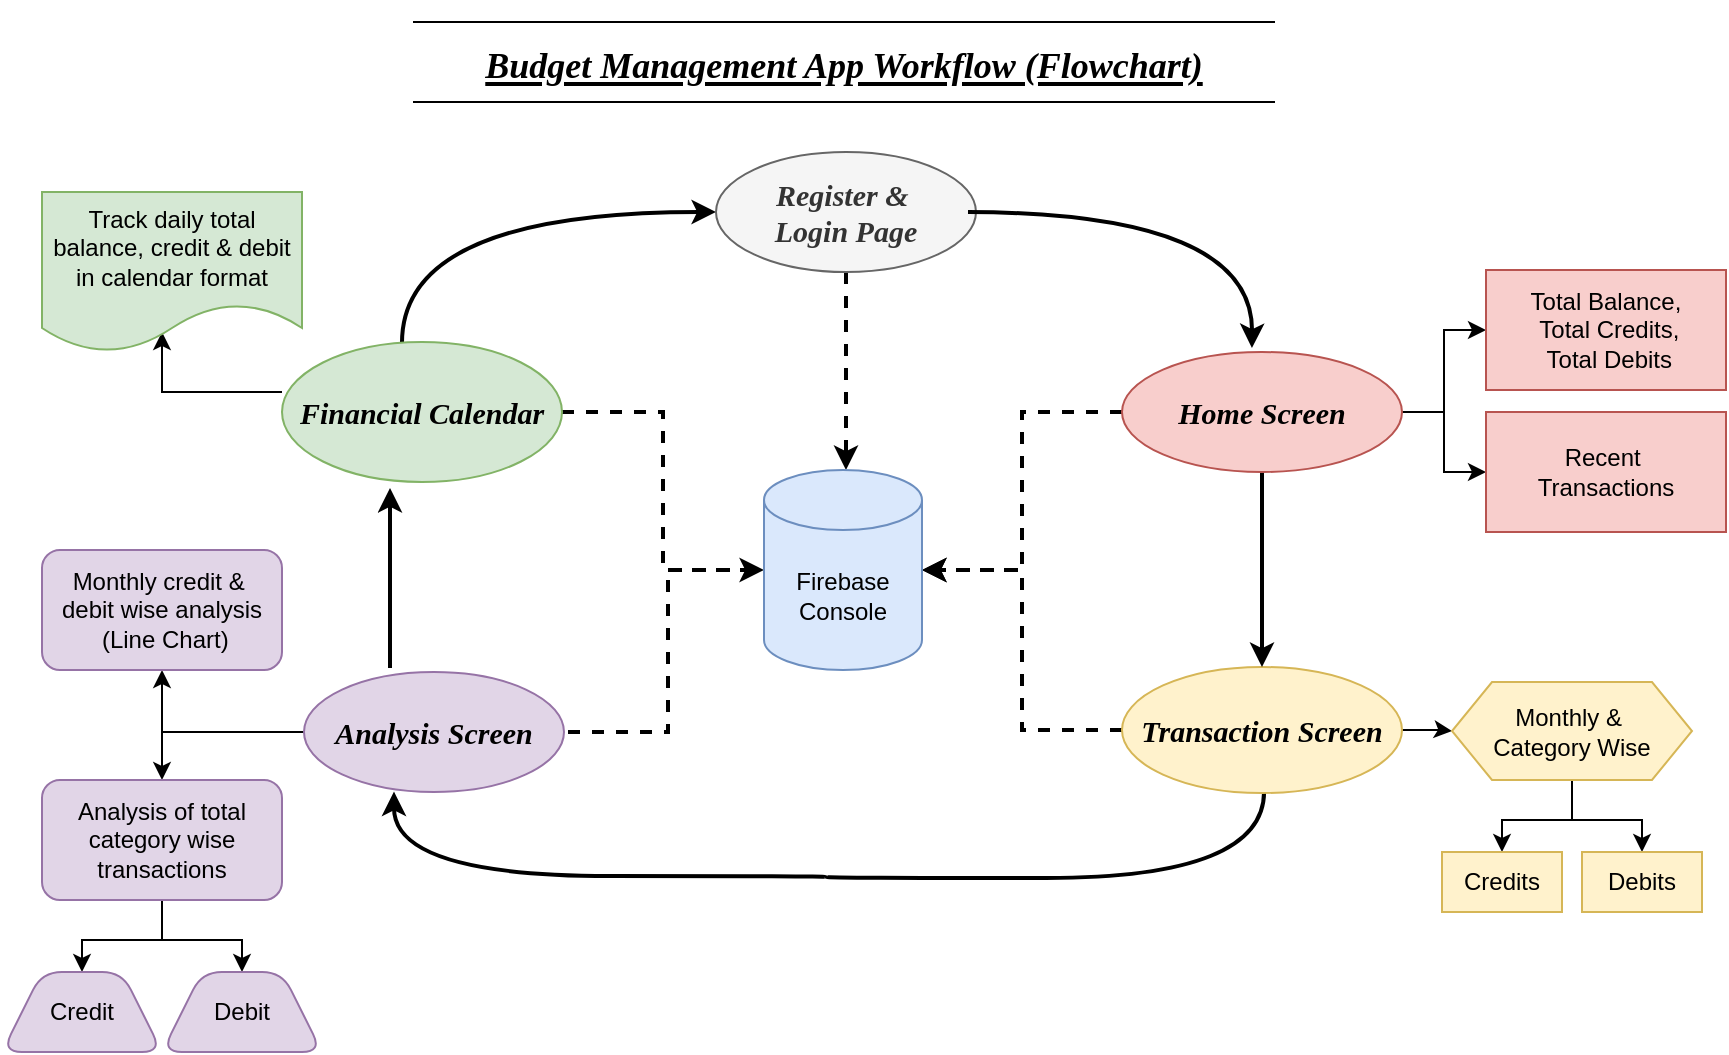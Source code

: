 <mxfile version="24.6.5" type="github">
  <diagram name="Page-1" id="8z-rzl0Qht_ms1mpQdyJ">
    <mxGraphModel dx="880" dy="434" grid="1" gridSize="10" guides="1" tooltips="1" connect="1" arrows="1" fold="1" page="1" pageScale="1" pageWidth="850" pageHeight="1100" math="0" shadow="0">
      <root>
        <mxCell id="0" />
        <mxCell id="1" parent="0" />
        <mxCell id="vgkjD0V93XUUz6ZxDwOV-29" value="" style="edgeStyle=orthogonalEdgeStyle;rounded=0;orthogonalLoop=1;jettySize=auto;html=1;dashed=1;strokeWidth=2;" parent="1" source="vgkjD0V93XUUz6ZxDwOV-27" target="vgkjD0V93XUUz6ZxDwOV-4" edge="1">
          <mxGeometry relative="1" as="geometry">
            <Array as="points">
              <mxPoint x="420" y="235" />
              <mxPoint x="420" y="235" />
            </Array>
          </mxGeometry>
        </mxCell>
        <mxCell id="vgkjD0V93XUUz6ZxDwOV-30" value="" style="edgeStyle=orthogonalEdgeStyle;rounded=0;orthogonalLoop=1;jettySize=auto;html=1;dashed=1;strokeWidth=2;" parent="1" source="vgkjD0V93XUUz6ZxDwOV-18" target="vgkjD0V93XUUz6ZxDwOV-4" edge="1">
          <mxGeometry relative="1" as="geometry" />
        </mxCell>
        <mxCell id="vgkjD0V93XUUz6ZxDwOV-31" style="edgeStyle=orthogonalEdgeStyle;rounded=0;orthogonalLoop=1;jettySize=auto;html=1;dashed=1;strokeWidth=2;" parent="1" source="vgkjD0V93XUUz6ZxDwOV-20" target="vgkjD0V93XUUz6ZxDwOV-4" edge="1">
          <mxGeometry relative="1" as="geometry" />
        </mxCell>
        <mxCell id="vgkjD0V93XUUz6ZxDwOV-32" style="edgeStyle=orthogonalEdgeStyle;rounded=0;orthogonalLoop=1;jettySize=auto;html=1;dashed=1;exitX=0;exitY=0.5;exitDx=0;exitDy=0;strokeWidth=2;" parent="1" source="vgkjD0V93XUUz6ZxDwOV-19" target="vgkjD0V93XUUz6ZxDwOV-4" edge="1">
          <mxGeometry relative="1" as="geometry" />
        </mxCell>
        <mxCell id="vgkjD0V93XUUz6ZxDwOV-33" style="edgeStyle=orthogonalEdgeStyle;rounded=0;orthogonalLoop=1;jettySize=auto;html=1;dashed=1;exitX=1;exitY=0.5;exitDx=0;exitDy=0;strokeWidth=2;" parent="1" edge="1">
          <mxGeometry relative="1" as="geometry">
            <mxPoint x="283" y="365" as="sourcePoint" />
            <mxPoint x="393" y="284" as="targetPoint" />
            <Array as="points">
              <mxPoint x="333" y="365" />
              <mxPoint x="333" y="284" />
            </Array>
          </mxGeometry>
        </mxCell>
        <mxCell id="vgkjD0V93XUUz6ZxDwOV-4" value="Firebase Console" style="shape=cylinder3;whiteSpace=wrap;html=1;boundedLbl=1;backgroundOutline=1;size=15;direction=east;fillColor=#dae8fc;strokeColor=#6c8ebf;" parent="1" vertex="1">
          <mxGeometry x="381" y="234" width="79" height="100" as="geometry" />
        </mxCell>
        <mxCell id="vgkjD0V93XUUz6ZxDwOV-49" style="edgeStyle=orthogonalEdgeStyle;rounded=0;orthogonalLoop=1;jettySize=auto;html=1;entryX=0;entryY=0.5;entryDx=0;entryDy=0;curved=1;strokeWidth=2;" parent="1" source="vgkjD0V93XUUz6ZxDwOV-18" target="vgkjD0V93XUUz6ZxDwOV-27" edge="1">
          <mxGeometry relative="1" as="geometry">
            <Array as="points">
              <mxPoint x="200" y="105" />
            </Array>
          </mxGeometry>
        </mxCell>
        <mxCell id="vgkjD0V93XUUz6ZxDwOV-73" value="" style="edgeStyle=orthogonalEdgeStyle;rounded=0;orthogonalLoop=1;jettySize=auto;html=1;" parent="1" edge="1">
          <mxGeometry relative="1" as="geometry">
            <mxPoint x="140" y="195" as="sourcePoint" />
            <mxPoint x="80" y="165" as="targetPoint" />
            <Array as="points">
              <mxPoint x="80" y="195" />
            </Array>
          </mxGeometry>
        </mxCell>
        <mxCell id="vgkjD0V93XUUz6ZxDwOV-18" value="&lt;span style=&quot;font-size: 15px;&quot;&gt;&lt;b&gt;&lt;i&gt;&lt;font face=&quot;Times New Roman&quot;&gt;Financial&amp;nbsp;&lt;/font&gt;&lt;/i&gt;&lt;/b&gt;&lt;/span&gt;&lt;b style=&quot;background-color: initial; font-size: 15px;&quot;&gt;&lt;i&gt;&lt;font face=&quot;dkAlv6eLnfnX2Pmhtchp&quot;&gt;Calendar&lt;/font&gt;&lt;/i&gt;&lt;/b&gt;" style="ellipse;whiteSpace=wrap;html=1;fillColor=#d5e8d4;strokeColor=#82b366;" parent="1" vertex="1">
          <mxGeometry x="140" y="170" width="140" height="70" as="geometry" />
        </mxCell>
        <mxCell id="vgkjD0V93XUUz6ZxDwOV-44" style="edgeStyle=orthogonalEdgeStyle;rounded=0;orthogonalLoop=1;jettySize=auto;html=1;strokeWidth=2;curved=1;exitX=0.586;exitY=0.976;exitDx=0;exitDy=0;exitPerimeter=0;" parent="1" edge="1">
          <mxGeometry relative="1" as="geometry">
            <mxPoint x="631.04" y="393.988" as="sourcePoint" />
            <mxPoint x="196" y="394.772" as="targetPoint" />
            <Array as="points">
              <mxPoint x="632" y="438" />
              <mxPoint x="412" y="438" />
              <mxPoint x="412" y="437" />
              <mxPoint x="196" y="437" />
            </Array>
          </mxGeometry>
        </mxCell>
        <mxCell id="vgkjD0V93XUUz6ZxDwOV-58" value="" style="edgeStyle=orthogonalEdgeStyle;rounded=0;orthogonalLoop=1;jettySize=auto;html=1;" parent="1" source="vgkjD0V93XUUz6ZxDwOV-19" target="vgkjD0V93XUUz6ZxDwOV-57" edge="1">
          <mxGeometry relative="1" as="geometry" />
        </mxCell>
        <mxCell id="vgkjD0V93XUUz6ZxDwOV-19" value="&lt;b&gt;&lt;i&gt;&lt;font face=&quot;Times New Roman&quot; style=&quot;font-size: 15px;&quot;&gt;Transaction Screen&lt;/font&gt;&lt;/i&gt;&lt;/b&gt;" style="ellipse;whiteSpace=wrap;html=1;fillColor=#fff2cc;strokeColor=#d6b656;" parent="1" vertex="1">
          <mxGeometry x="560" y="332.5" width="140" height="63" as="geometry" />
        </mxCell>
        <mxCell id="vgkjD0V93XUUz6ZxDwOV-43" style="edgeStyle=orthogonalEdgeStyle;rounded=0;orthogonalLoop=1;jettySize=auto;html=1;entryX=0.5;entryY=0;entryDx=0;entryDy=0;strokeWidth=2;" parent="1" edge="1">
          <mxGeometry relative="1" as="geometry">
            <mxPoint x="630" y="332.5" as="targetPoint" />
            <mxPoint x="630" y="235" as="sourcePoint" />
          </mxGeometry>
        </mxCell>
        <mxCell id="vgkjD0V93XUUz6ZxDwOV-52" value="" style="edgeStyle=orthogonalEdgeStyle;rounded=0;orthogonalLoop=1;jettySize=auto;html=1;" parent="1" source="vgkjD0V93XUUz6ZxDwOV-20" target="vgkjD0V93XUUz6ZxDwOV-51" edge="1">
          <mxGeometry relative="1" as="geometry" />
        </mxCell>
        <mxCell id="vgkjD0V93XUUz6ZxDwOV-54" style="edgeStyle=orthogonalEdgeStyle;rounded=0;orthogonalLoop=1;jettySize=auto;html=1;entryX=0;entryY=0.5;entryDx=0;entryDy=0;" parent="1" source="vgkjD0V93XUUz6ZxDwOV-20" target="vgkjD0V93XUUz6ZxDwOV-53" edge="1">
          <mxGeometry relative="1" as="geometry" />
        </mxCell>
        <mxCell id="vgkjD0V93XUUz6ZxDwOV-20" value="&lt;font face=&quot;Times New Roman&quot; size=&quot;1&quot; style=&quot;&quot;&gt;&lt;b style=&quot;&quot;&gt;&lt;i style=&quot;font-size: 15px;&quot;&gt;Home Screen&lt;/i&gt;&lt;/b&gt;&lt;/font&gt;" style="ellipse;whiteSpace=wrap;html=1;fillColor=#f8cecc;strokeColor=#b85450;" parent="1" vertex="1">
          <mxGeometry x="560" y="175" width="140" height="60" as="geometry" />
        </mxCell>
        <mxCell id="vgkjD0V93XUUz6ZxDwOV-48" style="edgeStyle=orthogonalEdgeStyle;rounded=0;orthogonalLoop=1;jettySize=auto;html=1;strokeWidth=2;" parent="1" edge="1">
          <mxGeometry relative="1" as="geometry">
            <mxPoint x="194" y="243" as="targetPoint" />
            <mxPoint x="194" y="333" as="sourcePoint" />
          </mxGeometry>
        </mxCell>
        <mxCell id="vgkjD0V93XUUz6ZxDwOV-65" value="" style="edgeStyle=orthogonalEdgeStyle;rounded=0;orthogonalLoop=1;jettySize=auto;html=1;" parent="1" source="vgkjD0V93XUUz6ZxDwOV-24" target="vgkjD0V93XUUz6ZxDwOV-64" edge="1">
          <mxGeometry relative="1" as="geometry" />
        </mxCell>
        <mxCell id="vgkjD0V93XUUz6ZxDwOV-67" style="edgeStyle=orthogonalEdgeStyle;rounded=0;orthogonalLoop=1;jettySize=auto;html=1;entryX=0.5;entryY=0;entryDx=0;entryDy=0;" parent="1" source="vgkjD0V93XUUz6ZxDwOV-24" target="vgkjD0V93XUUz6ZxDwOV-66" edge="1">
          <mxGeometry relative="1" as="geometry" />
        </mxCell>
        <mxCell id="vgkjD0V93XUUz6ZxDwOV-24" value="&lt;b&gt;&lt;i&gt;&lt;font face=&quot;Times New Roman&quot; style=&quot;font-size: 15px;&quot;&gt;Analysis Screen&lt;/font&gt;&lt;/i&gt;&lt;/b&gt;" style="ellipse;whiteSpace=wrap;html=1;fillColor=#e1d5e7;strokeColor=#9673a6;" parent="1" vertex="1">
          <mxGeometry x="151" y="335" width="130" height="60" as="geometry" />
        </mxCell>
        <mxCell id="vgkjD0V93XUUz6ZxDwOV-27" value="&lt;font face=&quot;Times New Roman&quot; size=&quot;1&quot; style=&quot;&quot;&gt;&lt;b style=&quot;&quot;&gt;&lt;i style=&quot;font-size: 15px;&quot;&gt;Register &amp;amp;&amp;nbsp;&lt;/i&gt;&lt;/b&gt;&lt;/font&gt;&lt;div&gt;&lt;font face=&quot;Times New Roman&quot; size=&quot;1&quot; style=&quot;&quot;&gt;&lt;b style=&quot;&quot;&gt;&lt;i style=&quot;font-size: 15px;&quot;&gt;Login Page&lt;/i&gt;&lt;/b&gt;&lt;/font&gt;&lt;/div&gt;" style="ellipse;whiteSpace=wrap;html=1;fillColor=#f5f5f5;strokeColor=#666666;fontColor=#333333;" parent="1" vertex="1">
          <mxGeometry x="357" y="75" width="130" height="60" as="geometry" />
        </mxCell>
        <mxCell id="vgkjD0V93XUUz6ZxDwOV-42" style="edgeStyle=orthogonalEdgeStyle;rounded=0;orthogonalLoop=1;jettySize=auto;html=1;entryX=0.457;entryY=-0.033;entryDx=0;entryDy=0;entryPerimeter=0;curved=1;strokeWidth=2;" parent="1" edge="1">
          <mxGeometry relative="1" as="geometry">
            <mxPoint x="483" y="105" as="sourcePoint" />
            <mxPoint x="624.98" y="173.02" as="targetPoint" />
          </mxGeometry>
        </mxCell>
        <mxCell id="vgkjD0V93XUUz6ZxDwOV-51" value="Total Balance,&lt;div&gt;&amp;nbsp;Total Credits,&lt;/div&gt;&lt;div&gt;&amp;nbsp;Total Debits&lt;/div&gt;" style="whiteSpace=wrap;html=1;fillColor=#f8cecc;strokeColor=#b85450;" parent="1" vertex="1">
          <mxGeometry x="742" y="134" width="120" height="60" as="geometry" />
        </mxCell>
        <mxCell id="vgkjD0V93XUUz6ZxDwOV-53" value="Recent&amp;nbsp;&lt;div&gt;Transactions&lt;/div&gt;" style="whiteSpace=wrap;html=1;fillColor=#f8cecc;strokeColor=#b85450;" parent="1" vertex="1">
          <mxGeometry x="742" y="205" width="120" height="60" as="geometry" />
        </mxCell>
        <mxCell id="vgkjD0V93XUUz6ZxDwOV-60" value="" style="edgeStyle=orthogonalEdgeStyle;rounded=0;orthogonalLoop=1;jettySize=auto;html=1;" parent="1" source="vgkjD0V93XUUz6ZxDwOV-57" target="vgkjD0V93XUUz6ZxDwOV-59" edge="1">
          <mxGeometry relative="1" as="geometry" />
        </mxCell>
        <mxCell id="vgkjD0V93XUUz6ZxDwOV-63" style="edgeStyle=orthogonalEdgeStyle;rounded=0;orthogonalLoop=1;jettySize=auto;html=1;entryX=0.5;entryY=0;entryDx=0;entryDy=0;" parent="1" source="vgkjD0V93XUUz6ZxDwOV-57" target="vgkjD0V93XUUz6ZxDwOV-61" edge="1">
          <mxGeometry relative="1" as="geometry" />
        </mxCell>
        <mxCell id="vgkjD0V93XUUz6ZxDwOV-57" value="Monthly &amp;amp;&amp;nbsp;&lt;div&gt;Category Wise&lt;/div&gt;" style="shape=hexagon;perimeter=hexagonPerimeter2;whiteSpace=wrap;html=1;fixedSize=1;fillColor=#fff2cc;strokeColor=#d6b656;" parent="1" vertex="1">
          <mxGeometry x="725" y="340" width="120" height="49" as="geometry" />
        </mxCell>
        <mxCell id="vgkjD0V93XUUz6ZxDwOV-59" value="Credits" style="whiteSpace=wrap;html=1;fillColor=#fff2cc;strokeColor=#d6b656;" parent="1" vertex="1">
          <mxGeometry x="720" y="425" width="60" height="30" as="geometry" />
        </mxCell>
        <mxCell id="vgkjD0V93XUUz6ZxDwOV-61" value="Debits" style="whiteSpace=wrap;html=1;fillColor=#fff2cc;strokeColor=#d6b656;" parent="1" vertex="1">
          <mxGeometry x="790" y="425" width="60" height="30" as="geometry" />
        </mxCell>
        <mxCell id="vgkjD0V93XUUz6ZxDwOV-64" value="Monthly credit &amp;amp;&amp;nbsp;&lt;div&gt;debit wise &lt;span style=&quot;background-color: initial;&quot;&gt;analysis&lt;/span&gt;&lt;div&gt;&lt;span style=&quot;background-color: initial;&quot;&gt;&amp;nbsp;(Line Chart)&lt;/span&gt;&lt;/div&gt;&lt;/div&gt;" style="rounded=1;whiteSpace=wrap;html=1;fillColor=#e1d5e7;strokeColor=#9673a6;" parent="1" vertex="1">
          <mxGeometry x="20" y="274" width="120" height="60" as="geometry" />
        </mxCell>
        <mxCell id="vgkjD0V93XUUz6ZxDwOV-69" value="" style="edgeStyle=orthogonalEdgeStyle;rounded=0;orthogonalLoop=1;jettySize=auto;html=1;" parent="1" source="vgkjD0V93XUUz6ZxDwOV-66" target="vgkjD0V93XUUz6ZxDwOV-68" edge="1">
          <mxGeometry relative="1" as="geometry" />
        </mxCell>
        <mxCell id="vgkjD0V93XUUz6ZxDwOV-71" style="edgeStyle=orthogonalEdgeStyle;rounded=0;orthogonalLoop=1;jettySize=auto;html=1;entryX=0.5;entryY=0;entryDx=0;entryDy=0;" parent="1" source="vgkjD0V93XUUz6ZxDwOV-66" target="vgkjD0V93XUUz6ZxDwOV-70" edge="1">
          <mxGeometry relative="1" as="geometry" />
        </mxCell>
        <mxCell id="vgkjD0V93XUUz6ZxDwOV-66" value="Analysis of total category wise transactions" style="rounded=1;whiteSpace=wrap;html=1;fillColor=#e1d5e7;strokeColor=#9673a6;" parent="1" vertex="1">
          <mxGeometry x="20" y="389" width="120" height="60" as="geometry" />
        </mxCell>
        <mxCell id="vgkjD0V93XUUz6ZxDwOV-68" value="Credit" style="shape=trapezoid;perimeter=trapezoidPerimeter;whiteSpace=wrap;html=1;fixedSize=1;fillColor=#e1d5e7;strokeColor=#9673a6;rounded=1;" parent="1" vertex="1">
          <mxGeometry y="485" width="80" height="40" as="geometry" />
        </mxCell>
        <mxCell id="vgkjD0V93XUUz6ZxDwOV-70" value="Debit" style="shape=trapezoid;perimeter=trapezoidPerimeter;whiteSpace=wrap;html=1;fixedSize=1;fillColor=#e1d5e7;strokeColor=#9673a6;rounded=1;" parent="1" vertex="1">
          <mxGeometry x="80" y="485" width="80" height="40" as="geometry" />
        </mxCell>
        <mxCell id="vgkjD0V93XUUz6ZxDwOV-72" value="Track daily total balance, credit &amp;amp; debit in calendar format" style="shape=document;whiteSpace=wrap;html=1;boundedLbl=1;fillColor=#d5e8d4;strokeColor=#82b366;" parent="1" vertex="1">
          <mxGeometry x="20" y="95" width="130" height="80" as="geometry" />
        </mxCell>
        <mxCell id="LHy2ZVtaZQkykw0ta_aE-3" value="&lt;h1&gt;&lt;b&gt;&lt;i&gt;&lt;u&gt;&lt;font face=&quot;Comic Sans MS&quot; style=&quot;font-size: 18px;&quot;&gt;Budget Management App Workflow (Flowchart)&lt;/font&gt;&lt;/u&gt;&lt;/i&gt;&lt;/b&gt;&lt;/h1&gt;" style="shape=partialRectangle;whiteSpace=wrap;html=1;left=0;right=0;fillColor=none;" parent="1" vertex="1">
          <mxGeometry x="206" y="10" width="430" height="40" as="geometry" />
        </mxCell>
      </root>
    </mxGraphModel>
  </diagram>
</mxfile>
